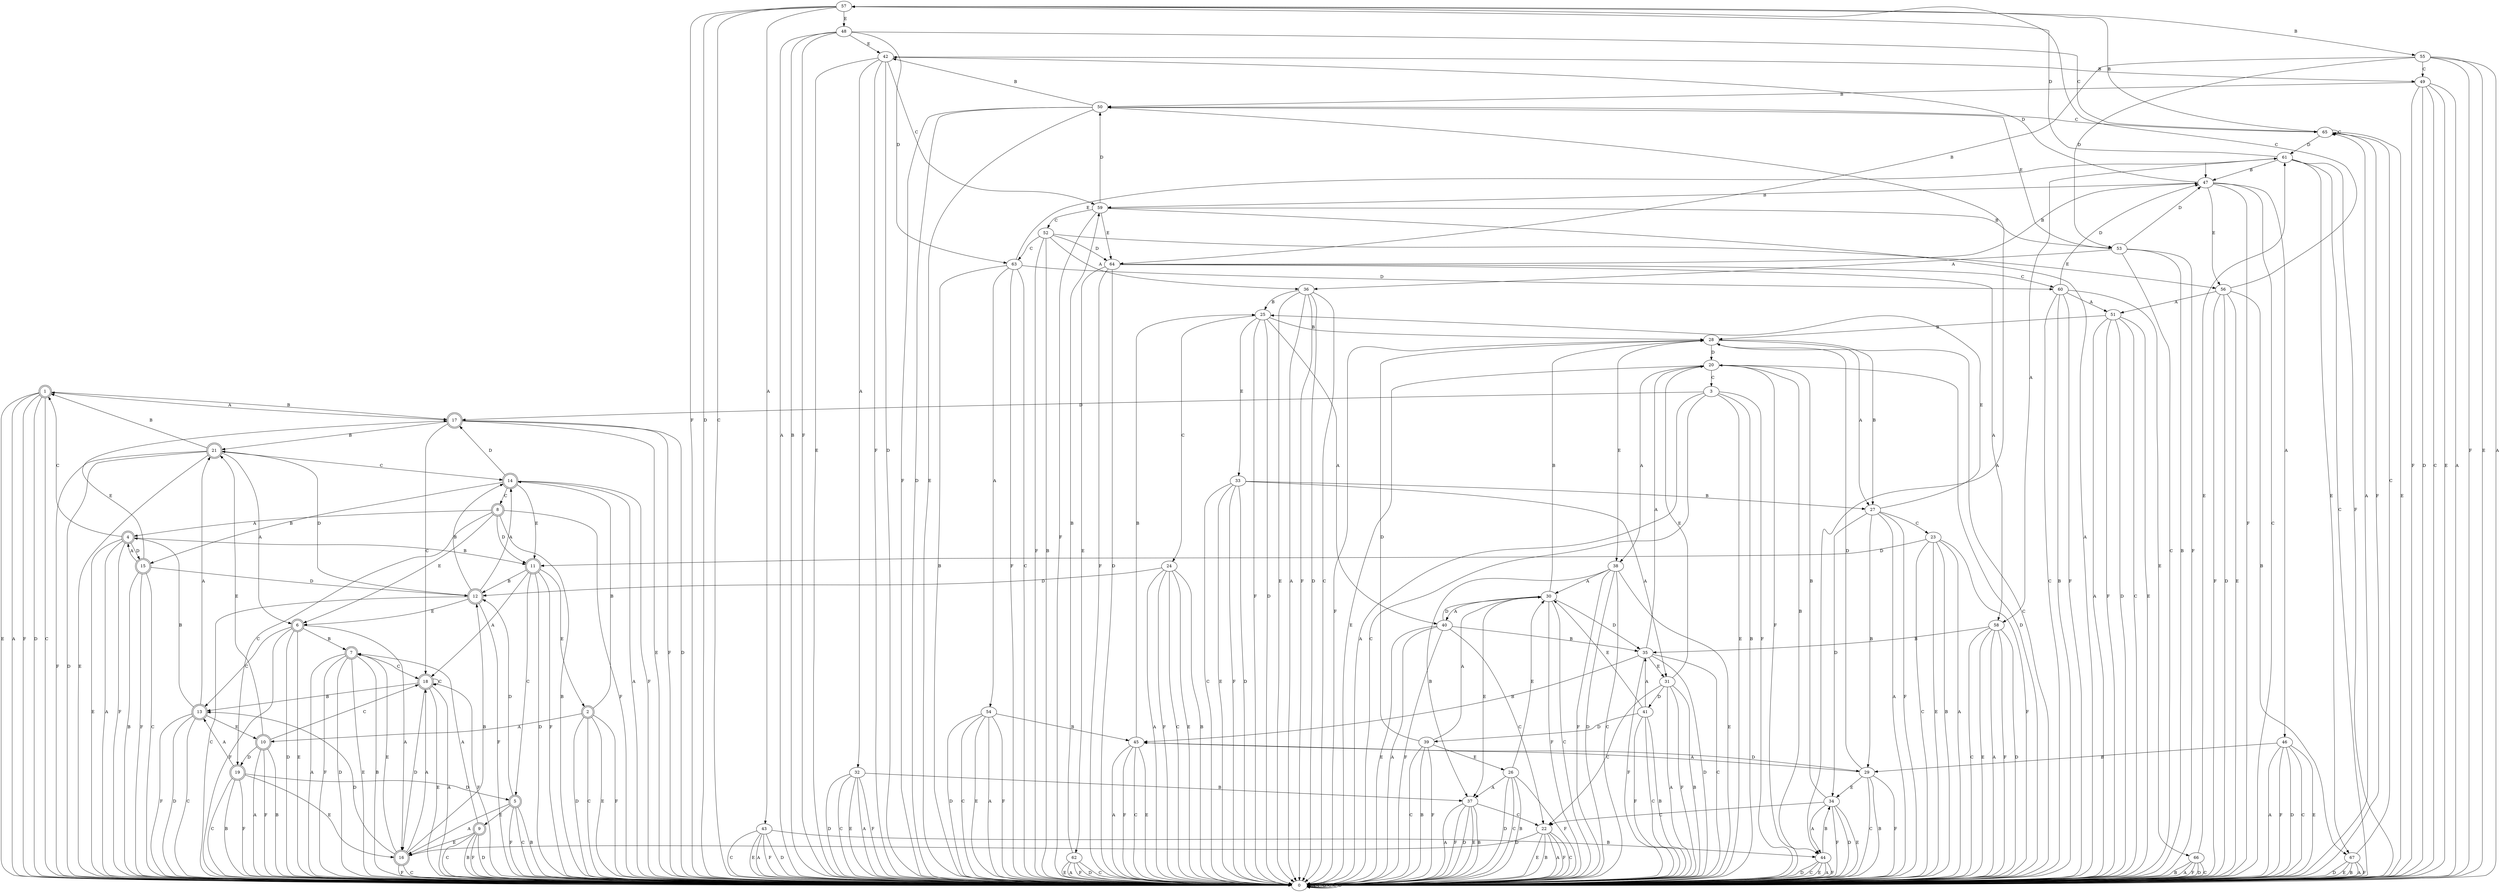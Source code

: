 digraph "data/our_models/random_m_20_5_intersection_b_3" {
0 [label=0];
1 [label=1, shape=doublecircle];
2 [label=2, shape=doublecircle];
3 [label=3];
4 [label=4, shape=doublecircle];
5 [label=5, shape=doublecircle];
6 [label=6, shape=doublecircle];
7 [label=7, shape=doublecircle];
8 [label=8, shape=doublecircle];
9 [label=9, shape=doublecircle];
10 [label=10, shape=doublecircle];
11 [label=11, shape=doublecircle];
12 [label=12, shape=doublecircle];
13 [label=13, shape=doublecircle];
14 [label=14, shape=doublecircle];
15 [label=15, shape=doublecircle];
16 [label=16, shape=doublecircle];
17 [label=17, shape=doublecircle];
18 [label=18, shape=doublecircle];
19 [label=19, shape=doublecircle];
20 [label=20];
21 [label=21, shape=doublecircle];
22 [label=22];
23 [label=23];
24 [label=24];
25 [label=25];
26 [label=26];
27 [label=27];
28 [label=28];
29 [label=29];
30 [label=30];
31 [label=31];
32 [label=32];
33 [label=33];
34 [label=34];
35 [label=35];
36 [label=36];
37 [label=37];
38 [label=38];
39 [label=39];
40 [label=40];
41 [label=41];
42 [label=42];
43 [label=43];
44 [label=44];
45 [label=45];
46 [label=46];
47 [label=47];
48 [label=48];
49 [label=49];
50 [label=50];
51 [label=51];
52 [label=52];
53 [label=53];
54 [label=54];
55 [label=55];
56 [label=56];
57 [label=57];
58 [label=58];
59 [label=59];
60 [label=60];
61 [label=61];
62 [label=62];
63 [label=63];
64 [label=64];
65 [label=65];
66 [label=66];
67 [label=67];
0 -> 0  [label=A];
0 -> 0  [label=F];
0 -> 0  [label=D];
0 -> 0  [label=C];
0 -> 0  [label=E];
0 -> 0  [label=B];
1 -> 0  [label=A];
1 -> 0  [label=F];
1 -> 0  [label=D];
1 -> 0  [label=C];
1 -> 0  [label=E];
1 -> 17  [label=B];
2 -> 10  [label=A];
2 -> 0  [label=F];
2 -> 0  [label=D];
2 -> 0  [label=C];
2 -> 0  [label=E];
2 -> 14  [label=B];
3 -> 0  [label=A];
3 -> 0  [label=F];
3 -> 17  [label=D];
3 -> 0  [label=C];
3 -> 0  [label=E];
3 -> 0  [label=B];
4 -> 0  [label=A];
4 -> 0  [label=F];
4 -> 15  [label=D];
4 -> 1  [label=C];
4 -> 0  [label=E];
4 -> 11  [label=B];
5 -> 16  [label=A];
5 -> 0  [label=F];
5 -> 12  [label=D];
5 -> 0  [label=C];
5 -> 9  [label=E];
5 -> 0  [label=B];
6 -> 16  [label=A];
6 -> 0  [label=F];
6 -> 0  [label=D];
6 -> 13  [label=C];
6 -> 0  [label=E];
6 -> 7  [label=B];
7 -> 0  [label=A];
7 -> 0  [label=F];
7 -> 0  [label=D];
7 -> 18  [label=C];
7 -> 0  [label=E];
7 -> 0  [label=B];
8 -> 4  [label=A];
8 -> 0  [label=F];
8 -> 11  [label=D];
8 -> 19  [label=C];
8 -> 6  [label=E];
8 -> 0  [label=B];
9 -> 7  [label=A];
9 -> 0  [label=F];
9 -> 0  [label=D];
9 -> 0  [label=C];
9 -> 16  [label=E];
9 -> 0  [label=B];
10 -> 0  [label=A];
10 -> 0  [label=F];
10 -> 19  [label=D];
10 -> 18  [label=C];
10 -> 21  [label=E];
10 -> 0  [label=B];
11 -> 18  [label=A];
11 -> 0  [label=F];
11 -> 0  [label=D];
11 -> 5  [label=C];
11 -> 2  [label=E];
11 -> 12  [label=B];
12 -> 14  [label=A];
12 -> 0  [label=F];
12 -> 21  [label=D];
12 -> 0  [label=C];
12 -> 6  [label=E];
12 -> 14  [label=B];
13 -> 21  [label=A];
13 -> 0  [label=F];
13 -> 0  [label=D];
13 -> 0  [label=C];
13 -> 10  [label=E];
13 -> 4  [label=B];
14 -> 0  [label=A];
14 -> 0  [label=F];
14 -> 17  [label=D];
14 -> 8  [label=C];
14 -> 11  [label=E];
14 -> 15  [label=B];
15 -> 4  [label=A];
15 -> 0  [label=F];
15 -> 12  [label=D];
15 -> 0  [label=C];
15 -> 17  [label=E];
15 -> 0  [label=B];
16 -> 18  [label=A];
16 -> 0  [label=F];
16 -> 13  [label=D];
16 -> 0  [label=C];
16 -> 7  [label=E];
16 -> 12  [label=B];
17 -> 1  [label=A];
17 -> 0  [label=F];
17 -> 0  [label=D];
17 -> 18  [label=C];
17 -> 0  [label=E];
17 -> 21  [label=B];
18 -> 0  [label=A];
18 -> 0  [label=F];
18 -> 16  [label=D];
18 -> 18  [label=C];
18 -> 0  [label=E];
18 -> 13  [label=B];
19 -> 13  [label=A];
19 -> 0  [label=F];
19 -> 5  [label=D];
19 -> 0  [label=C];
19 -> 16  [label=E];
19 -> 0  [label=B];
20 -> 38  [label=A];
20 -> 0  [label=F];
20 -> 0  [label=D];
20 -> 3  [label=C];
20 -> 0  [label=E];
20 -> 44  [label=B];
21 -> 6  [label=A];
21 -> 0  [label=F];
21 -> 0  [label=D];
21 -> 14  [label=C];
21 -> 0  [label=E];
21 -> 1  [label=B];
22 -> 0  [label=A];
22 -> 0  [label=F];
22 -> 16  [label=D];
22 -> 0  [label=C];
22 -> 0  [label=E];
22 -> 0  [label=B];
23 -> 0  [label=A];
23 -> 0  [label=F];
23 -> 11  [label=D];
23 -> 0  [label=C];
23 -> 0  [label=E];
23 -> 0  [label=B];
24 -> 0  [label=A];
24 -> 0  [label=F];
24 -> 12  [label=D];
24 -> 0  [label=C];
24 -> 0  [label=E];
24 -> 0  [label=B];
25 -> 40  [label=A];
25 -> 0  [label=F];
25 -> 0  [label=D];
25 -> 24  [label=C];
25 -> 33  [label=E];
25 -> 28  [label=B];
26 -> 37  [label=A];
26 -> 0  [label=F];
26 -> 0  [label=D];
26 -> 0  [label=C];
26 -> 30  [label=E];
26 -> 0  [label=B];
27 -> 0  [label=A];
27 -> 0  [label=F];
27 -> 34  [label=D];
27 -> 23  [label=C];
27 -> 25  [label=E];
27 -> 29  [label=B];
28 -> 27  [label=A];
28 -> 0  [label=F];
28 -> 20  [label=D];
28 -> 0  [label=C];
28 -> 38  [label=E];
28 -> 27  [label=B];
29 -> 45  [label=A];
29 -> 0  [label=F];
29 -> 28  [label=D];
29 -> 0  [label=C];
29 -> 34  [label=E];
29 -> 0  [label=B];
30 -> 40  [label=A];
30 -> 0  [label=F];
30 -> 35  [label=D];
30 -> 0  [label=C];
30 -> 37  [label=E];
30 -> 28  [label=B];
31 -> 0  [label=A];
31 -> 0  [label=F];
31 -> 41  [label=D];
31 -> 22  [label=C];
31 -> 20  [label=E];
31 -> 0  [label=B];
32 -> 0  [label=A];
32 -> 0  [label=F];
32 -> 0  [label=D];
32 -> 0  [label=C];
32 -> 0  [label=E];
32 -> 37  [label=B];
33 -> 31  [label=A];
33 -> 0  [label=F];
33 -> 0  [label=D];
33 -> 0  [label=C];
33 -> 0  [label=E];
33 -> 27  [label=B];
34 -> 44  [label=A];
34 -> 0  [label=F];
34 -> 0  [label=D];
34 -> 22  [label=C];
34 -> 0  [label=E];
34 -> 20  [label=B];
35 -> 20  [label=A];
35 -> 0  [label=F];
35 -> 0  [label=D];
35 -> 0  [label=C];
35 -> 31  [label=E];
35 -> 45  [label=B];
36 -> 0  [label=A];
36 -> 0  [label=F];
36 -> 0  [label=D];
36 -> 0  [label=C];
36 -> 0  [label=E];
36 -> 25  [label=B];
37 -> 0  [label=A];
37 -> 0  [label=F];
37 -> 0  [label=D];
37 -> 22  [label=C];
37 -> 0  [label=E];
37 -> 0  [label=B];
38 -> 30  [label=A];
38 -> 0  [label=F];
38 -> 0  [label=D];
38 -> 0  [label=C];
38 -> 0  [label=E];
38 -> 37  [label=B];
39 -> 30  [label=A];
39 -> 0  [label=F];
39 -> 28  [label=D];
39 -> 0  [label=C];
39 -> 26  [label=E];
39 -> 0  [label=B];
40 -> 0  [label=A];
40 -> 0  [label=F];
40 -> 30  [label=D];
40 -> 22  [label=C];
40 -> 0  [label=E];
40 -> 35  [label=B];
41 -> 35  [label=A];
41 -> 0  [label=F];
41 -> 39  [label=D];
41 -> 0  [label=C];
41 -> 30  [label=E];
41 -> 0  [label=B];
42 -> 32  [label=A];
42 -> 0  [label=F];
42 -> 0  [label=D];
42 -> 59  [label=C];
42 -> 0  [label=E];
42 -> 49  [label=B];
43 -> 0  [label=A];
43 -> 0  [label=F];
43 -> 0  [label=D];
43 -> 0  [label=C];
43 -> 0  [label=E];
43 -> 44  [label=B];
44 -> 0  [label=A];
44 -> 0  [label=F];
44 -> 0  [label=D];
44 -> 0  [label=C];
44 -> 0  [label=E];
44 -> 34  [label=B];
45 -> 0  [label=A];
45 -> 0  [label=F];
45 -> 29  [label=D];
45 -> 0  [label=C];
45 -> 0  [label=E];
45 -> 25  [label=B];
46 -> 0  [label=A];
46 -> 0  [label=F];
46 -> 0  [label=D];
46 -> 0  [label=C];
46 -> 0  [label=E];
46 -> 29  [label=B];
47 -> 46  [label=A];
47 -> 0  [label=F];
47 -> 42  [label=D];
47 -> 0  [label=C];
47 -> 56  [label=E];
47 -> 59  [label=B];
48 -> 0  [label=A];
48 -> 0  [label=F];
48 -> 63  [label=D];
48 -> 65  [label=C];
48 -> 42  [label=E];
48 -> 0  [label=B];
49 -> 0  [label=A];
49 -> 0  [label=F];
49 -> 0  [label=D];
49 -> 0  [label=C];
49 -> 0  [label=E];
49 -> 50  [label=B];
50 -> 44  [label=A];
50 -> 0  [label=F];
50 -> 0  [label=D];
50 -> 65  [label=C];
50 -> 0  [label=E];
50 -> 42  [label=B];
51 -> 0  [label=A];
51 -> 0  [label=F];
51 -> 0  [label=D];
51 -> 0  [label=C];
51 -> 0  [label=E];
51 -> 28  [label=B];
52 -> 36  [label=A];
52 -> 0  [label=F];
52 -> 64  [label=D];
52 -> 63  [label=C];
52 -> 56  [label=E];
52 -> 0  [label=B];
53 -> 36  [label=A];
53 -> 0  [label=F];
53 -> 47  [label=D];
53 -> 0  [label=C];
53 -> 50  [label=E];
53 -> 0  [label=B];
54 -> 0  [label=A];
54 -> 0  [label=F];
54 -> 0  [label=D];
54 -> 0  [label=C];
54 -> 0  [label=E];
54 -> 45  [label=B];
55 -> 0  [label=A];
55 -> 0  [label=F];
55 -> 53  [label=D];
55 -> 49  [label=C];
55 -> 0  [label=E];
55 -> 64  [label=B];
56 -> 51  [label=A];
56 -> 0  [label=F];
56 -> 0  [label=D];
56 -> 57  [label=C];
56 -> 0  [label=E];
56 -> 67  [label=B];
57 -> 43  [label=A];
57 -> 0  [label=F];
57 -> 0  [label=D];
57 -> 0  [label=C];
57 -> 48  [label=E];
57 -> 55  [label=B];
58 -> 0  [label=A];
58 -> 0  [label=F];
58 -> 0  [label=D];
58 -> 0  [label=C];
58 -> 0  [label=E];
58 -> 35  [label=B];
59 -> 0  [label=A];
59 -> 0  [label=F];
59 -> 50  [label=D];
59 -> 52  [label=C];
59 -> 64  [label=E];
59 -> 53  [label=B];
60 -> 51  [label=A];
60 -> 0  [label=F];
60 -> 47  [label=D];
60 -> 0  [label=C];
60 -> 66  [label=E];
60 -> 0  [label=B];
61 -> 58  [label=A];
61 -> 0  [label=F];
61 -> 57  [label=D];
61 -> 0  [label=C];
61 -> 67  [label=E];
61 -> 47  [label=B];
62 -> 0  [label=A];
62 -> 0  [label=F];
62 -> 0  [label=D];
62 -> 0  [label=C];
62 -> 0  [label=E];
62 -> 59  [label=B];
63 -> 54  [label=A];
63 -> 0  [label=F];
63 -> 60  [label=D];
63 -> 0  [label=C];
63 -> 61  [label=E];
63 -> 0  [label=B];
64 -> 58  [label=A];
64 -> 0  [label=F];
64 -> 0  [label=D];
64 -> 60  [label=C];
64 -> 62  [label=E];
64 -> 47  [label=B];
65 -> 0  [label=A];
65 -> 0  [label=F];
65 -> 61  [label=D];
65 -> 65  [label=C];
65 -> 0  [label=E];
65 -> 57  [label=B];
66 -> 0  [label=A];
66 -> 0  [label=F];
66 -> 0  [label=D];
66 -> 0  [label=C];
66 -> 61  [label=E];
66 -> 0  [label=B];
67 -> 0  [label=A];
67 -> 0  [label=F];
67 -> 0  [label=D];
67 -> 65  [label=C];
67 -> 0  [label=E];
67 -> 0  [label=B];
__start0 [label="", shape=none];
__start0 -> 47  [label=""];
}
